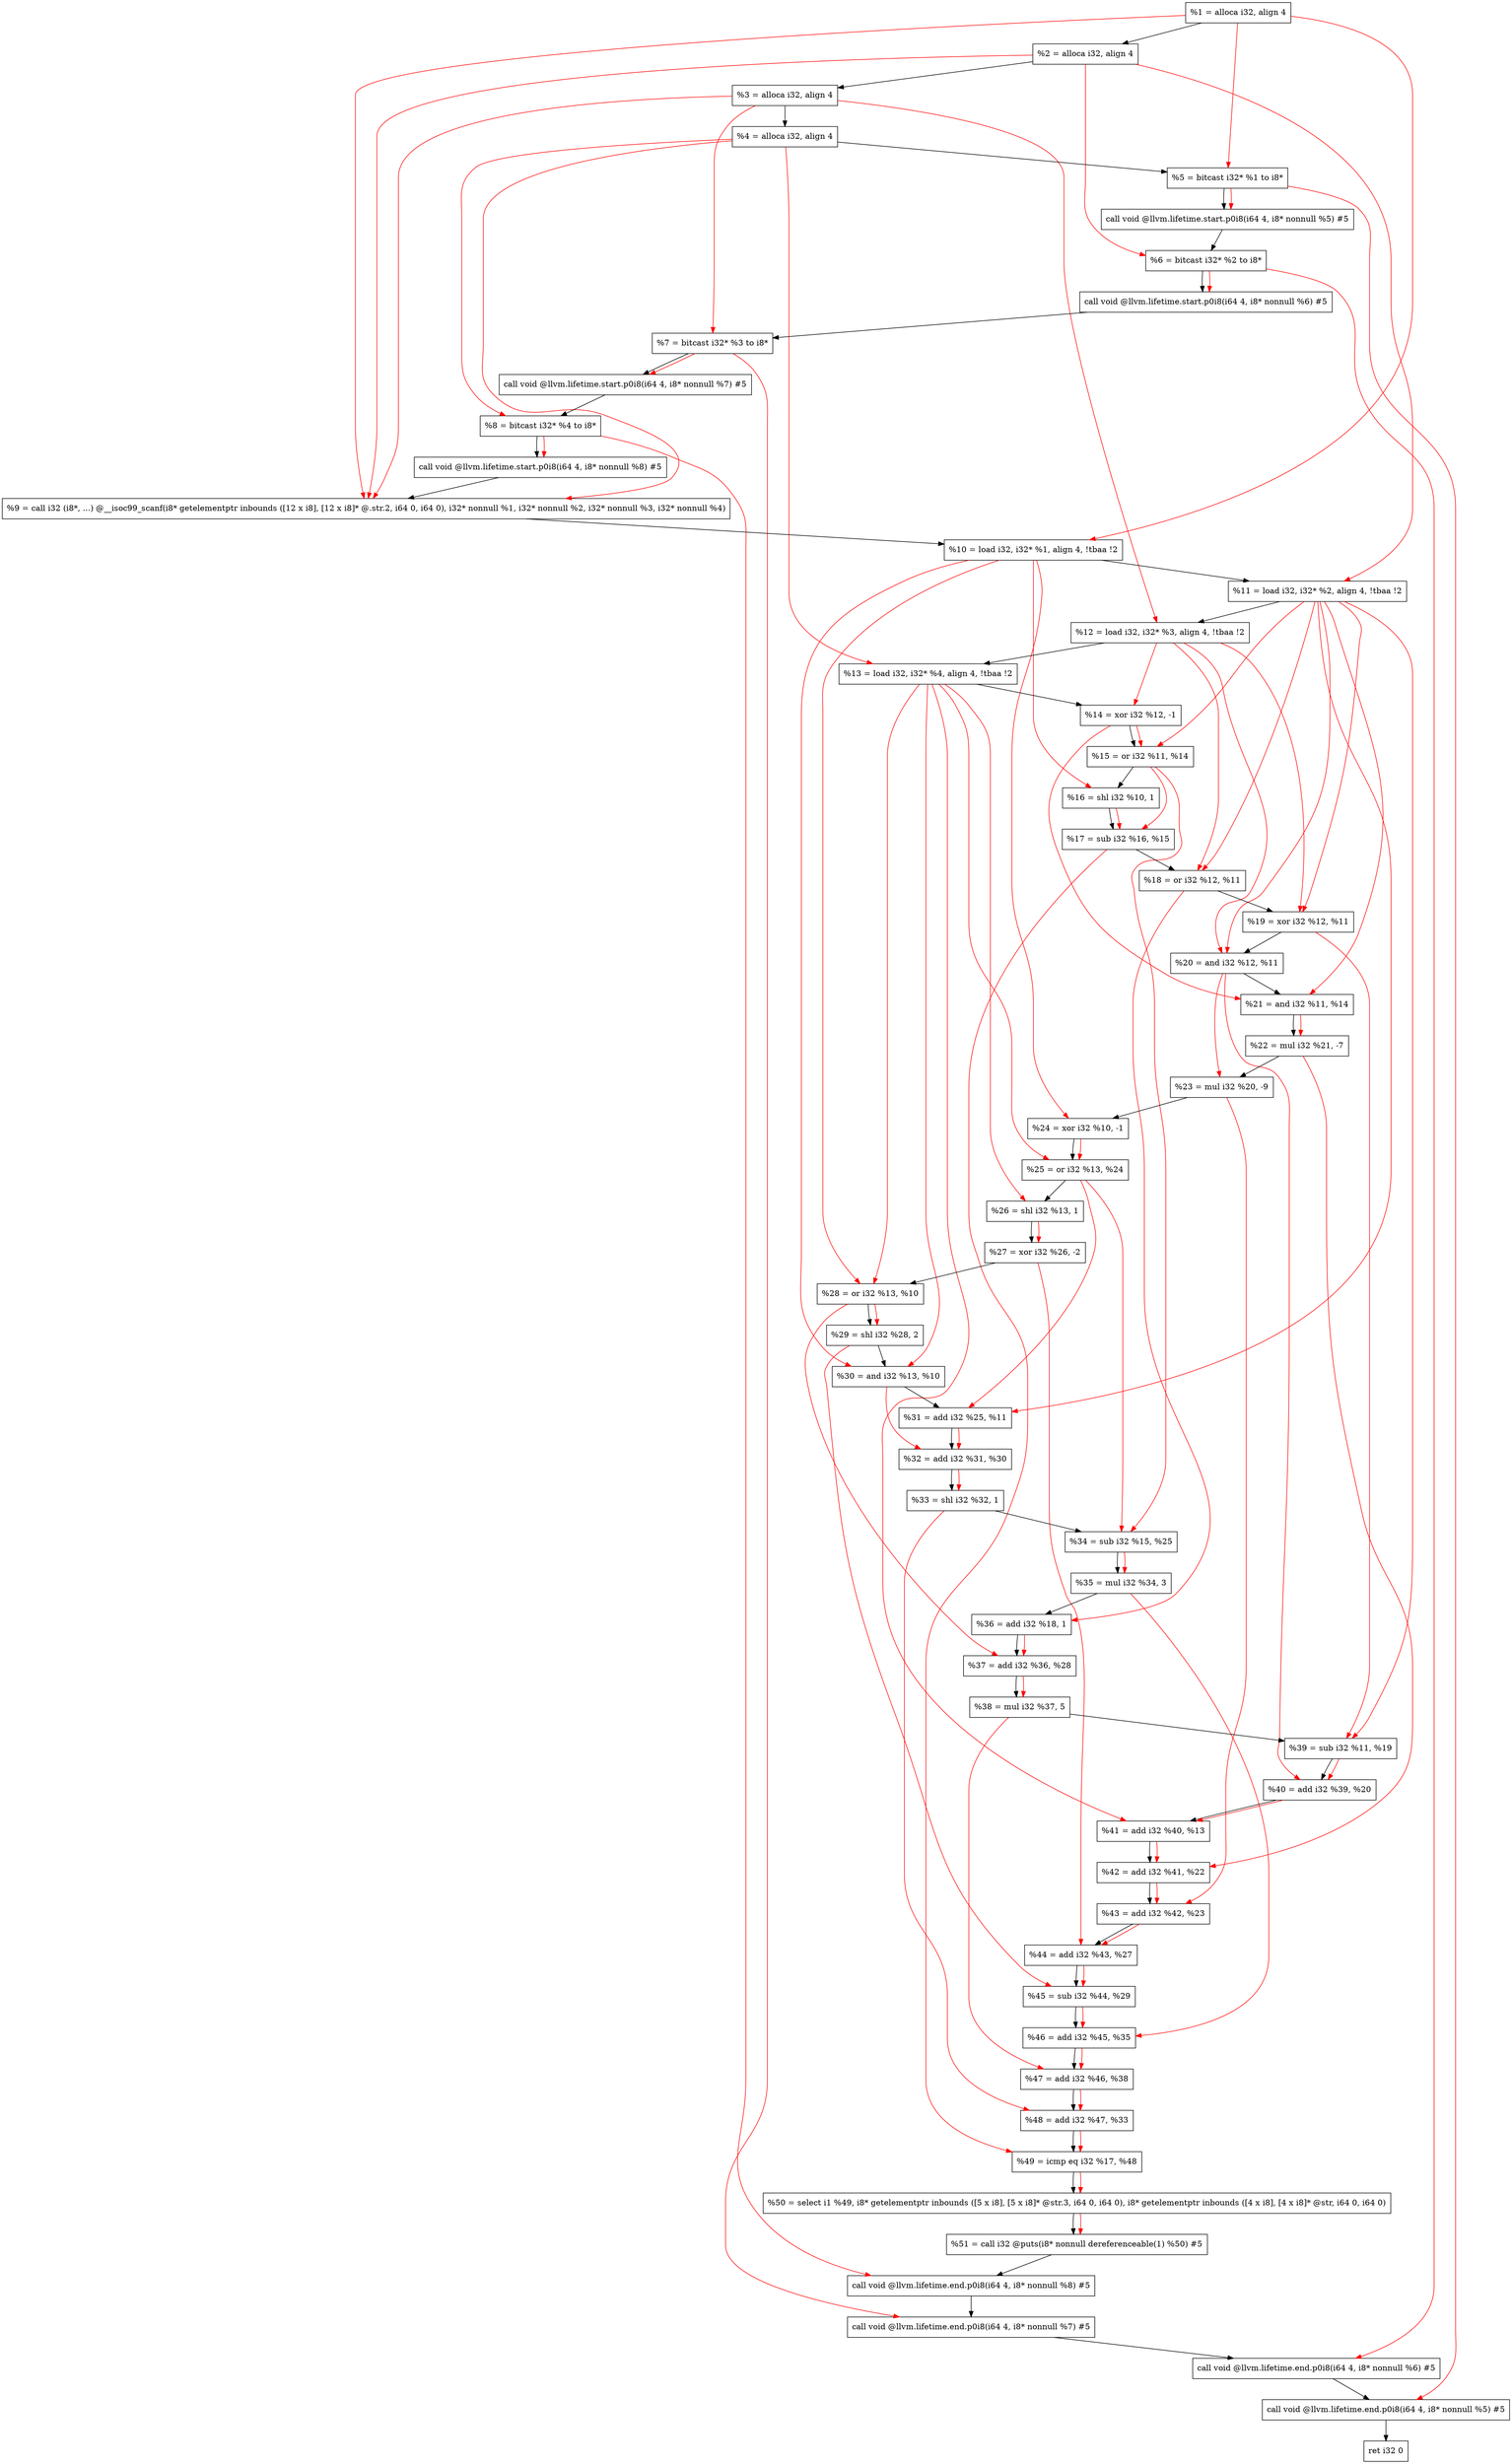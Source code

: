 digraph "DFG for'main' function" {
	Node0x1b119c8[shape=record, label="  %1 = alloca i32, align 4"];
	Node0x1b11a48[shape=record, label="  %2 = alloca i32, align 4"];
	Node0x1b11ad8[shape=record, label="  %3 = alloca i32, align 4"];
	Node0x1b11b38[shape=record, label="  %4 = alloca i32, align 4"];
	Node0x1b11be8[shape=record, label="  %5 = bitcast i32* %1 to i8*"];
	Node0x1b12018[shape=record, label="  call void @llvm.lifetime.start.p0i8(i64 4, i8* nonnull %5) #5"];
	Node0x1b120f8[shape=record, label="  %6 = bitcast i32* %2 to i8*"];
	Node0x1b121f8[shape=record, label="  call void @llvm.lifetime.start.p0i8(i64 4, i8* nonnull %6) #5"];
	Node0x1b122b8[shape=record, label="  %7 = bitcast i32* %3 to i8*"];
	Node0x1b12368[shape=record, label="  call void @llvm.lifetime.start.p0i8(i64 4, i8* nonnull %7) #5"];
	Node0x1b12428[shape=record, label="  %8 = bitcast i32* %4 to i8*"];
	Node0x1b124d8[shape=record, label="  call void @llvm.lifetime.start.p0i8(i64 4, i8* nonnull %8) #5"];
	Node0x1b0ca80[shape=record, label="  %9 = call i32 (i8*, ...) @__isoc99_scanf(i8* getelementptr inbounds ([12 x i8], [12 x i8]* @.str.2, i64 0, i64 0), i32* nonnull %1, i32* nonnull %2, i32* nonnull %3, i32* nonnull %4)"];
	Node0x1b126d8[shape=record, label="  %10 = load i32, i32* %1, align 4, !tbaa !2"];
	Node0x1b13648[shape=record, label="  %11 = load i32, i32* %2, align 4, !tbaa !2"];
	Node0x1b13cb8[shape=record, label="  %12 = load i32, i32* %3, align 4, !tbaa !2"];
	Node0x1b13d18[shape=record, label="  %13 = load i32, i32* %4, align 4, !tbaa !2"];
	Node0x1b13d90[shape=record, label="  %14 = xor i32 %12, -1"];
	Node0x1b13e00[shape=record, label="  %15 = or i32 %11, %14"];
	Node0x1b13e70[shape=record, label="  %16 = shl i32 %10, 1"];
	Node0x1b13ee0[shape=record, label="  %17 = sub i32 %16, %15"];
	Node0x1b13f50[shape=record, label="  %18 = or i32 %12, %11"];
	Node0x1b13fc0[shape=record, label="  %19 = xor i32 %12, %11"];
	Node0x1b14030[shape=record, label="  %20 = and i32 %12, %11"];
	Node0x1b140a0[shape=record, label="  %21 = and i32 %11, %14"];
	Node0x1b14110[shape=record, label="  %22 = mul i32 %21, -7"];
	Node0x1b14180[shape=record, label="  %23 = mul i32 %20, -9"];
	Node0x1b141f0[shape=record, label="  %24 = xor i32 %10, -1"];
	Node0x1b14260[shape=record, label="  %25 = or i32 %13, %24"];
	Node0x1b142d0[shape=record, label="  %26 = shl i32 %13, 1"];
	Node0x1b14340[shape=record, label="  %27 = xor i32 %26, -2"];
	Node0x1b143b0[shape=record, label="  %28 = or i32 %13, %10"];
	Node0x1b14420[shape=record, label="  %29 = shl i32 %28, 2"];
	Node0x1b14490[shape=record, label="  %30 = and i32 %13, %10"];
	Node0x1b14500[shape=record, label="  %31 = add i32 %25, %11"];
	Node0x1b14570[shape=record, label="  %32 = add i32 %31, %30"];
	Node0x1b145e0[shape=record, label="  %33 = shl i32 %32, 1"];
	Node0x1b14650[shape=record, label="  %34 = sub i32 %15, %25"];
	Node0x1b146c0[shape=record, label="  %35 = mul i32 %34, 3"];
	Node0x1b14730[shape=record, label="  %36 = add i32 %18, 1"];
	Node0x1b147a0[shape=record, label="  %37 = add i32 %36, %28"];
	Node0x1b14810[shape=record, label="  %38 = mul i32 %37, 5"];
	Node0x1b14880[shape=record, label="  %39 = sub i32 %11, %19"];
	Node0x1b148f0[shape=record, label="  %40 = add i32 %39, %20"];
	Node0x1b14960[shape=record, label="  %41 = add i32 %40, %13"];
	Node0x1b149d0[shape=record, label="  %42 = add i32 %41, %22"];
	Node0x1b14a40[shape=record, label="  %43 = add i32 %42, %23"];
	Node0x1b14ab0[shape=record, label="  %44 = add i32 %43, %27"];
	Node0x1b14b20[shape=record, label="  %45 = sub i32 %44, %29"];
	Node0x1b14b90[shape=record, label="  %46 = add i32 %45, %35"];
	Node0x1b14c00[shape=record, label="  %47 = add i32 %46, %38"];
	Node0x1b14c70[shape=record, label="  %48 = add i32 %47, %33"];
	Node0x1b14ce0[shape=record, label="  %49 = icmp eq i32 %17, %48"];
	Node0x1ab18b8[shape=record, label="  %50 = select i1 %49, i8* getelementptr inbounds ([5 x i8], [5 x i8]* @str.3, i64 0, i64 0), i8* getelementptr inbounds ([4 x i8], [4 x i8]* @str, i64 0, i64 0)"];
	Node0x1b14d70[shape=record, label="  %51 = call i32 @puts(i8* nonnull dereferenceable(1) %50) #5"];
	Node0x1b15018[shape=record, label="  call void @llvm.lifetime.end.p0i8(i64 4, i8* nonnull %8) #5"];
	Node0x1b15178[shape=record, label="  call void @llvm.lifetime.end.p0i8(i64 4, i8* nonnull %7) #5"];
	Node0x1b15288[shape=record, label="  call void @llvm.lifetime.end.p0i8(i64 4, i8* nonnull %6) #5"];
	Node0x1b15398[shape=record, label="  call void @llvm.lifetime.end.p0i8(i64 4, i8* nonnull %5) #5"];
	Node0x1b15458[shape=record, label="  ret i32 0"];
	Node0x1b119c8 -> Node0x1b11a48;
	Node0x1b11a48 -> Node0x1b11ad8;
	Node0x1b11ad8 -> Node0x1b11b38;
	Node0x1b11b38 -> Node0x1b11be8;
	Node0x1b11be8 -> Node0x1b12018;
	Node0x1b12018 -> Node0x1b120f8;
	Node0x1b120f8 -> Node0x1b121f8;
	Node0x1b121f8 -> Node0x1b122b8;
	Node0x1b122b8 -> Node0x1b12368;
	Node0x1b12368 -> Node0x1b12428;
	Node0x1b12428 -> Node0x1b124d8;
	Node0x1b124d8 -> Node0x1b0ca80;
	Node0x1b0ca80 -> Node0x1b126d8;
	Node0x1b126d8 -> Node0x1b13648;
	Node0x1b13648 -> Node0x1b13cb8;
	Node0x1b13cb8 -> Node0x1b13d18;
	Node0x1b13d18 -> Node0x1b13d90;
	Node0x1b13d90 -> Node0x1b13e00;
	Node0x1b13e00 -> Node0x1b13e70;
	Node0x1b13e70 -> Node0x1b13ee0;
	Node0x1b13ee0 -> Node0x1b13f50;
	Node0x1b13f50 -> Node0x1b13fc0;
	Node0x1b13fc0 -> Node0x1b14030;
	Node0x1b14030 -> Node0x1b140a0;
	Node0x1b140a0 -> Node0x1b14110;
	Node0x1b14110 -> Node0x1b14180;
	Node0x1b14180 -> Node0x1b141f0;
	Node0x1b141f0 -> Node0x1b14260;
	Node0x1b14260 -> Node0x1b142d0;
	Node0x1b142d0 -> Node0x1b14340;
	Node0x1b14340 -> Node0x1b143b0;
	Node0x1b143b0 -> Node0x1b14420;
	Node0x1b14420 -> Node0x1b14490;
	Node0x1b14490 -> Node0x1b14500;
	Node0x1b14500 -> Node0x1b14570;
	Node0x1b14570 -> Node0x1b145e0;
	Node0x1b145e0 -> Node0x1b14650;
	Node0x1b14650 -> Node0x1b146c0;
	Node0x1b146c0 -> Node0x1b14730;
	Node0x1b14730 -> Node0x1b147a0;
	Node0x1b147a0 -> Node0x1b14810;
	Node0x1b14810 -> Node0x1b14880;
	Node0x1b14880 -> Node0x1b148f0;
	Node0x1b148f0 -> Node0x1b14960;
	Node0x1b14960 -> Node0x1b149d0;
	Node0x1b149d0 -> Node0x1b14a40;
	Node0x1b14a40 -> Node0x1b14ab0;
	Node0x1b14ab0 -> Node0x1b14b20;
	Node0x1b14b20 -> Node0x1b14b90;
	Node0x1b14b90 -> Node0x1b14c00;
	Node0x1b14c00 -> Node0x1b14c70;
	Node0x1b14c70 -> Node0x1b14ce0;
	Node0x1b14ce0 -> Node0x1ab18b8;
	Node0x1ab18b8 -> Node0x1b14d70;
	Node0x1b14d70 -> Node0x1b15018;
	Node0x1b15018 -> Node0x1b15178;
	Node0x1b15178 -> Node0x1b15288;
	Node0x1b15288 -> Node0x1b15398;
	Node0x1b15398 -> Node0x1b15458;
edge [color=red]
	Node0x1b119c8 -> Node0x1b11be8;
	Node0x1b11be8 -> Node0x1b12018;
	Node0x1b11a48 -> Node0x1b120f8;
	Node0x1b120f8 -> Node0x1b121f8;
	Node0x1b11ad8 -> Node0x1b122b8;
	Node0x1b122b8 -> Node0x1b12368;
	Node0x1b11b38 -> Node0x1b12428;
	Node0x1b12428 -> Node0x1b124d8;
	Node0x1b119c8 -> Node0x1b0ca80;
	Node0x1b11a48 -> Node0x1b0ca80;
	Node0x1b11ad8 -> Node0x1b0ca80;
	Node0x1b11b38 -> Node0x1b0ca80;
	Node0x1b119c8 -> Node0x1b126d8;
	Node0x1b11a48 -> Node0x1b13648;
	Node0x1b11ad8 -> Node0x1b13cb8;
	Node0x1b11b38 -> Node0x1b13d18;
	Node0x1b13cb8 -> Node0x1b13d90;
	Node0x1b13648 -> Node0x1b13e00;
	Node0x1b13d90 -> Node0x1b13e00;
	Node0x1b126d8 -> Node0x1b13e70;
	Node0x1b13e70 -> Node0x1b13ee0;
	Node0x1b13e00 -> Node0x1b13ee0;
	Node0x1b13cb8 -> Node0x1b13f50;
	Node0x1b13648 -> Node0x1b13f50;
	Node0x1b13cb8 -> Node0x1b13fc0;
	Node0x1b13648 -> Node0x1b13fc0;
	Node0x1b13cb8 -> Node0x1b14030;
	Node0x1b13648 -> Node0x1b14030;
	Node0x1b13648 -> Node0x1b140a0;
	Node0x1b13d90 -> Node0x1b140a0;
	Node0x1b140a0 -> Node0x1b14110;
	Node0x1b14030 -> Node0x1b14180;
	Node0x1b126d8 -> Node0x1b141f0;
	Node0x1b13d18 -> Node0x1b14260;
	Node0x1b141f0 -> Node0x1b14260;
	Node0x1b13d18 -> Node0x1b142d0;
	Node0x1b142d0 -> Node0x1b14340;
	Node0x1b13d18 -> Node0x1b143b0;
	Node0x1b126d8 -> Node0x1b143b0;
	Node0x1b143b0 -> Node0x1b14420;
	Node0x1b13d18 -> Node0x1b14490;
	Node0x1b126d8 -> Node0x1b14490;
	Node0x1b14260 -> Node0x1b14500;
	Node0x1b13648 -> Node0x1b14500;
	Node0x1b14500 -> Node0x1b14570;
	Node0x1b14490 -> Node0x1b14570;
	Node0x1b14570 -> Node0x1b145e0;
	Node0x1b13e00 -> Node0x1b14650;
	Node0x1b14260 -> Node0x1b14650;
	Node0x1b14650 -> Node0x1b146c0;
	Node0x1b13f50 -> Node0x1b14730;
	Node0x1b14730 -> Node0x1b147a0;
	Node0x1b143b0 -> Node0x1b147a0;
	Node0x1b147a0 -> Node0x1b14810;
	Node0x1b13648 -> Node0x1b14880;
	Node0x1b13fc0 -> Node0x1b14880;
	Node0x1b14880 -> Node0x1b148f0;
	Node0x1b14030 -> Node0x1b148f0;
	Node0x1b148f0 -> Node0x1b14960;
	Node0x1b13d18 -> Node0x1b14960;
	Node0x1b14960 -> Node0x1b149d0;
	Node0x1b14110 -> Node0x1b149d0;
	Node0x1b149d0 -> Node0x1b14a40;
	Node0x1b14180 -> Node0x1b14a40;
	Node0x1b14a40 -> Node0x1b14ab0;
	Node0x1b14340 -> Node0x1b14ab0;
	Node0x1b14ab0 -> Node0x1b14b20;
	Node0x1b14420 -> Node0x1b14b20;
	Node0x1b14b20 -> Node0x1b14b90;
	Node0x1b146c0 -> Node0x1b14b90;
	Node0x1b14b90 -> Node0x1b14c00;
	Node0x1b14810 -> Node0x1b14c00;
	Node0x1b14c00 -> Node0x1b14c70;
	Node0x1b145e0 -> Node0x1b14c70;
	Node0x1b13ee0 -> Node0x1b14ce0;
	Node0x1b14c70 -> Node0x1b14ce0;
	Node0x1b14ce0 -> Node0x1ab18b8;
	Node0x1ab18b8 -> Node0x1b14d70;
	Node0x1b12428 -> Node0x1b15018;
	Node0x1b122b8 -> Node0x1b15178;
	Node0x1b120f8 -> Node0x1b15288;
	Node0x1b11be8 -> Node0x1b15398;
}
